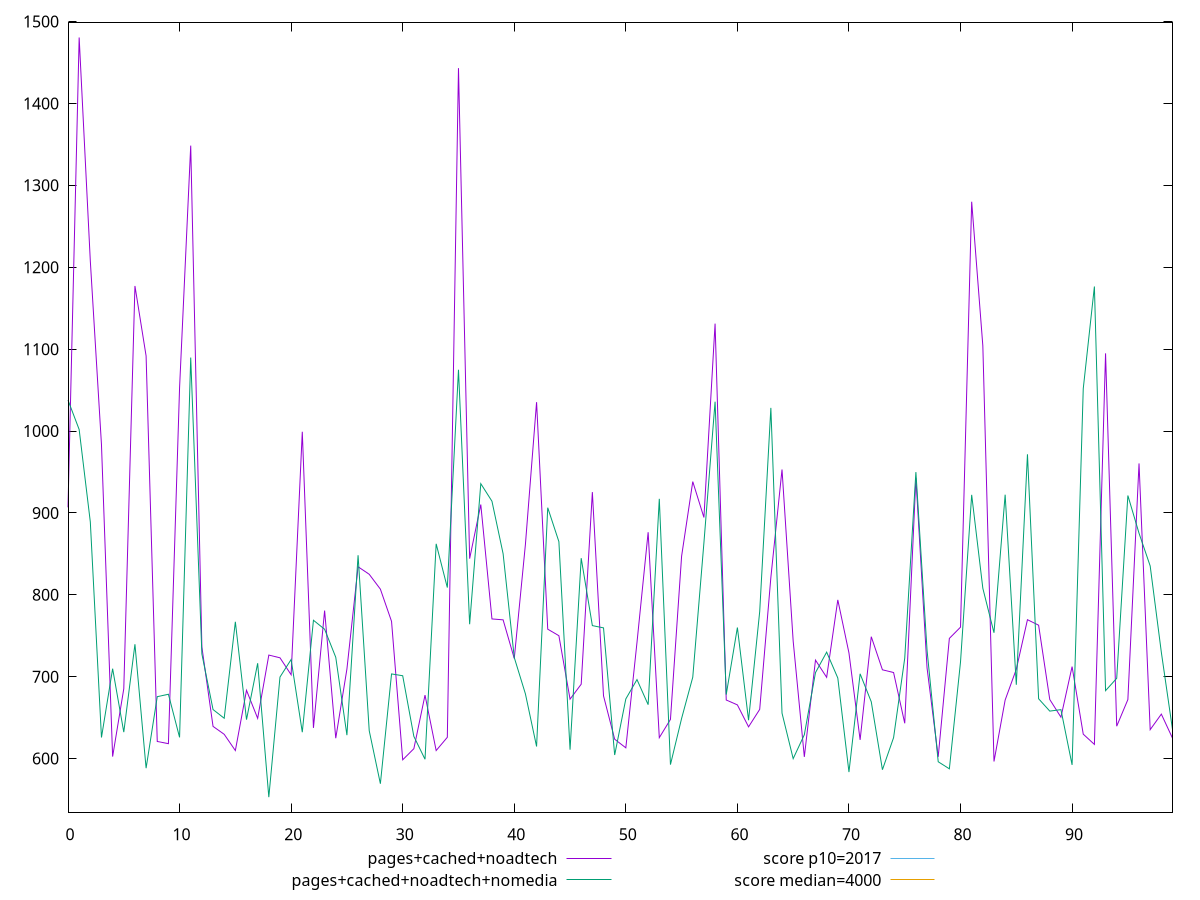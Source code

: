 reset

$pagesCachedNoadtech <<EOF
0 906.8440000000012
1 1480.576000000001
2 1207.5560000000005
3 983.404000000001
4 602.4680000000004
5 685.3320000000002
6 1177.1520000000007
7 1091.7199999999991
8 620.9280000000005
9 618.2480000000005
10 1052.8320000000012
11 1348.5320000000006
12 736.2440000000001
13 639.372000000001
14 629.676000000001
15 609.8440000000006
16 683.4400000000003
17 649.1760000000012
18 726.424000000001
19 723.1040000000012
20 702.3840000000005
21 999.1239999999999
22 637.5240000000007
23 780.7520000000005
24 624.9360000000001
25 709.3920000000008
26 834.2600000000011
27 825.0640000000005
28 806.9520000000006
29 767.5880000000003
30 598.5360000000005
31 612.1120000000008
32 677.5360000000009
33 609.8480000000006
34 626.0400000000006
35 1443.1559999999988
36 844.1680000000008
37 910.2360000000008
38 770.5720000000003
39 769.4560000000009
40 722.3040000000008
41 861.5200000000008
42 1035.2920000000008
43 758.060000000001
44 750.0800000000007
45 672.6200000000013
46 690.8400000000006
47 925.4200000000013
48 676.6360000000006
49 623.6760000000004
50 613.1760000000006
51 741.8040000000003
52 876.4600000000008
53 625.5760000000007
54 647.8680000000013
55 847.2680000000008
56 938.2640000000008
57 894.4600000000006
58 1131.1760000000015
59 671.5600000000006
60 665.5920000000006
61 638.7840000000006
62 660.1280000000005
63 821.220000000001
64 953.024000000001
65 743.4760000000008
66 602.1440000000005
67 720.2720000000003
68 699.2680000000008
69 793.8440000000006
70 729.04
71 622.9080000000006
72 748.8680000000014
73 708.4520000000009
74 705.1120000000012
75 643.1440000000008
76 942.7720000000008
77 710.7160000000011
78 602.2280000000005
79 746.828
80 760.5360000000006
81 1280.024000000001
82 1103.9880000000016
83 596.5000000000003
84 671.5240000000005
85 709.1280000000007
86 769.632000000001
87 762.8920000000011
88 672.1520000000013
89 650.6360000000004
90 712.3560000000008
91 629.8720000000012
92 617.3400000000006
93 1094.8440000000007
94 639.5640000000005
95 672.0960000000006
96 960.4600000000006
97 635.3520000000005
98 654.3280000000004
99 624.9840000000005
EOF

$pagesCachedNoadtechNomedia <<EOF
0 1037.7360000000006
1 1001.8720000000017
2 888.9880000000006
3 625.7960000000008
4 709.8360000000007
5 632.3440000000008
6 739.6240000000008
7 588.3200000000006
8 675.6440000000006
9 678.5920000000007
10 625.9440000000004
11 1089.7120000000007
12 727.8360000000009
13 659.9320000000007
14 649.2920000000004
15 767.0560000000003
16 647.5960000000005
17 716.4600000000005
18 552.9440000000002
19 699.6000000000003
20 721.0320000000008
21 632.2360000000006
22 768.9280000000006
23 757.9760000000005
24 723.7320000000012
25 628.6640000000001
26 848.3359999999998
27 634.0400000000009
28 569.3480000000002
29 703.4080000000014
30 701.1960000000004
31 627.1160000000006
32 599.2200000000004
33 862.2720000000005
34 808.8480000000011
35 1074.8280000000013
36 764.072000000001
37 935.7440000000008
38 914.3160000000003
39 850.1640000000014
40 723.4240000000009
41 679.0480000000005
42 614.8120000000005
43 906.3960000000002
44 864.9160000000008
45 610.9120000000005
46 844.7760000000007
47 762.4200000000004
48 759.6520000000004
49 604.4080000000012
50 672.8920000000005
51 696.5080000000006
52 665.8520000000002
53 917.2560000000008
54 592.6640000000007
55 649.0960000000005
56 699.4399999999999
57 863.632000000001
58 1035.8360000000014
59 678.1960000000005
60 760.0760000000005
61 646.9080000000005
62 779.5480000000006
63 1028.3080000000007
64 655.5480000000011
65 599.9600000000002
66 629.1680000000007
67 704.9960000000004
68 730.0200000000008
69 698.4280000000005
70 583.584000000001
71 703.5640000000006
72 669.3600000000007
73 586.4440000000003
74 625.5800000000005
75 722.6760000000004
76 949.8920000000012
77 732.1960000000007
78 596.1600000000002
79 587.5240000000007
80 718.1840000000008
81 922.0800000000004
82 807.9800000000005
83 753.6720000000004
84 922.3040000000013
85 690.1720000000006
86 971.6040000000008
87 673.0840000000005
88 658.0040000000002
89 659.820000000001
90 592.3360000000001
91 1051.6879999999999
92 1176.4840000000004
93 683.0080000000004
94 698.0640000000004
95 921.2800000000007
96 875.2200000000009
97 835.2800000000013
98 729.7920000000015
99 635.5920000000006
EOF

set key outside below
set xrange [0:99]
set yrange [534.3913600000002:1499.128640000001]
set trange [534.3913600000002:1499.128640000001]
set terminal svg size 640, 520 enhanced background rgb 'white'
set output "report_00019_2021-02-10T18-14-37.922Z//mainthread-work-breakdown/comparison/line/2_vs_3.svg"

plot $pagesCachedNoadtech title "pages+cached+noadtech" with line, \
     $pagesCachedNoadtechNomedia title "pages+cached+noadtech+nomedia" with line, \
     2017 title "score p10=2017", \
     4000 title "score median=4000"

reset
